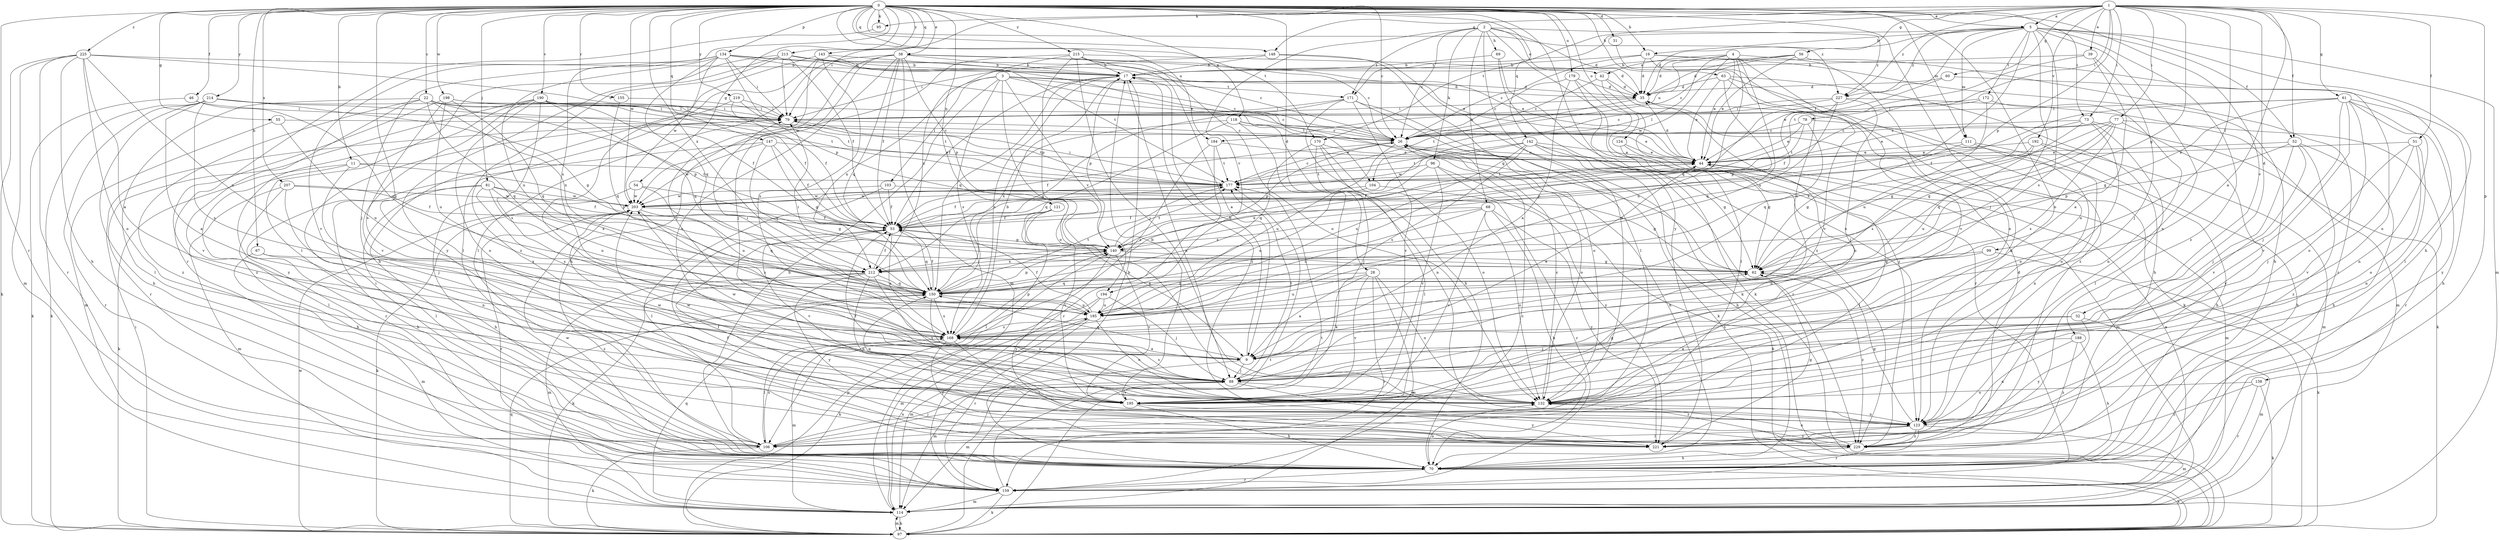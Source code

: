 strict digraph  {
0;
1;
2;
3;
4;
5;
9;
11;
16;
17;
22;
26;
28;
31;
32;
35;
38;
39;
42;
44;
46;
51;
52;
53;
54;
55;
56;
60;
61;
62;
63;
67;
68;
69;
70;
73;
77;
78;
79;
81;
88;
95;
96;
97;
99;
103;
104;
106;
111;
114;
118;
121;
123;
124;
132;
134;
138;
140;
142;
143;
147;
148;
150;
155;
159;
168;
170;
171;
172;
177;
179;
184;
185;
188;
190;
192;
194;
195;
198;
203;
207;
212;
213;
214;
215;
219;
221;
225;
227;
229;
0 -> 5  [label=a];
0 -> 11  [label=b];
0 -> 16  [label=b];
0 -> 22  [label=c];
0 -> 26  [label=c];
0 -> 28  [label=d];
0 -> 31  [label=d];
0 -> 38  [label=e];
0 -> 46  [label=f];
0 -> 54  [label=g];
0 -> 55  [label=g];
0 -> 63  [label=h];
0 -> 67  [label=h];
0 -> 73  [label=i];
0 -> 81  [label=j];
0 -> 88  [label=j];
0 -> 95  [label=k];
0 -> 111  [label=m];
0 -> 118  [label=n];
0 -> 121  [label=n];
0 -> 123  [label=n];
0 -> 124  [label=o];
0 -> 132  [label=o];
0 -> 134  [label=p];
0 -> 142  [label=q];
0 -> 143  [label=q];
0 -> 147  [label=q];
0 -> 148  [label=q];
0 -> 155  [label=r];
0 -> 159  [label=r];
0 -> 168  [label=s];
0 -> 170  [label=t];
0 -> 179  [label=u];
0 -> 184  [label=u];
0 -> 188  [label=v];
0 -> 190  [label=v];
0 -> 198  [label=w];
0 -> 203  [label=w];
0 -> 207  [label=x];
0 -> 212  [label=x];
0 -> 213  [label=y];
0 -> 214  [label=y];
0 -> 215  [label=y];
0 -> 219  [label=y];
0 -> 221  [label=y];
0 -> 225  [label=z];
0 -> 227  [label=z];
1 -> 5  [label=a];
1 -> 9  [label=a];
1 -> 32  [label=d];
1 -> 39  [label=e];
1 -> 51  [label=f];
1 -> 52  [label=f];
1 -> 56  [label=g];
1 -> 60  [label=g];
1 -> 61  [label=g];
1 -> 62  [label=g];
1 -> 73  [label=i];
1 -> 77  [label=i];
1 -> 78  [label=i];
1 -> 79  [label=i];
1 -> 95  [label=k];
1 -> 99  [label=l];
1 -> 138  [label=p];
1 -> 140  [label=p];
1 -> 148  [label=q];
1 -> 170  [label=t];
1 -> 192  [label=v];
1 -> 227  [label=z];
2 -> 26  [label=c];
2 -> 35  [label=d];
2 -> 42  [label=e];
2 -> 68  [label=h];
2 -> 69  [label=h];
2 -> 96  [label=k];
2 -> 123  [label=n];
2 -> 132  [label=o];
2 -> 171  [label=t];
2 -> 194  [label=v];
2 -> 227  [label=z];
3 -> 26  [label=c];
3 -> 35  [label=d];
3 -> 70  [label=h];
3 -> 103  [label=l];
3 -> 104  [label=l];
3 -> 132  [label=o];
3 -> 168  [label=s];
3 -> 171  [label=t];
3 -> 194  [label=v];
3 -> 212  [label=x];
4 -> 35  [label=d];
4 -> 42  [label=e];
4 -> 44  [label=e];
4 -> 104  [label=l];
4 -> 132  [label=o];
4 -> 150  [label=q];
4 -> 184  [label=u];
4 -> 185  [label=u];
4 -> 195  [label=v];
4 -> 203  [label=w];
5 -> 16  [label=b];
5 -> 35  [label=d];
5 -> 52  [label=f];
5 -> 53  [label=f];
5 -> 70  [label=h];
5 -> 88  [label=j];
5 -> 111  [label=m];
5 -> 114  [label=m];
5 -> 123  [label=n];
5 -> 168  [label=s];
5 -> 171  [label=t];
5 -> 172  [label=t];
5 -> 177  [label=t];
5 -> 227  [label=z];
5 -> 229  [label=z];
9 -> 17  [label=b];
9 -> 44  [label=e];
9 -> 88  [label=j];
9 -> 114  [label=m];
9 -> 150  [label=q];
11 -> 88  [label=j];
11 -> 97  [label=k];
11 -> 106  [label=l];
11 -> 140  [label=p];
11 -> 177  [label=t];
16 -> 17  [label=b];
16 -> 26  [label=c];
16 -> 35  [label=d];
16 -> 70  [label=h];
16 -> 159  [label=r];
16 -> 195  [label=v];
17 -> 35  [label=d];
17 -> 53  [label=f];
17 -> 123  [label=n];
17 -> 140  [label=p];
17 -> 150  [label=q];
17 -> 168  [label=s];
17 -> 229  [label=z];
22 -> 53  [label=f];
22 -> 79  [label=i];
22 -> 106  [label=l];
22 -> 140  [label=p];
22 -> 150  [label=q];
22 -> 195  [label=v];
22 -> 212  [label=x];
22 -> 229  [label=z];
26 -> 44  [label=e];
26 -> 53  [label=f];
26 -> 70  [label=h];
26 -> 132  [label=o];
26 -> 140  [label=p];
26 -> 185  [label=u];
28 -> 9  [label=a];
28 -> 114  [label=m];
28 -> 132  [label=o];
28 -> 150  [label=q];
28 -> 159  [label=r];
28 -> 185  [label=u];
28 -> 195  [label=v];
31 -> 9  [label=a];
32 -> 88  [label=j];
32 -> 114  [label=m];
32 -> 168  [label=s];
32 -> 221  [label=y];
35 -> 79  [label=i];
35 -> 132  [label=o];
35 -> 177  [label=t];
38 -> 17  [label=b];
38 -> 26  [label=c];
38 -> 44  [label=e];
38 -> 53  [label=f];
38 -> 70  [label=h];
38 -> 88  [label=j];
38 -> 106  [label=l];
38 -> 114  [label=m];
38 -> 132  [label=o];
38 -> 140  [label=p];
38 -> 150  [label=q];
39 -> 9  [label=a];
39 -> 17  [label=b];
39 -> 88  [label=j];
39 -> 177  [label=t];
42 -> 26  [label=c];
42 -> 35  [label=d];
42 -> 97  [label=k];
42 -> 159  [label=r];
44 -> 35  [label=d];
44 -> 106  [label=l];
44 -> 114  [label=m];
44 -> 177  [label=t];
46 -> 79  [label=i];
46 -> 97  [label=k];
46 -> 150  [label=q];
51 -> 44  [label=e];
51 -> 88  [label=j];
51 -> 123  [label=n];
51 -> 132  [label=o];
51 -> 195  [label=v];
52 -> 44  [label=e];
52 -> 70  [label=h];
52 -> 88  [label=j];
52 -> 140  [label=p];
52 -> 195  [label=v];
52 -> 229  [label=z];
53 -> 140  [label=p];
53 -> 150  [label=q];
53 -> 168  [label=s];
53 -> 195  [label=v];
54 -> 62  [label=g];
54 -> 70  [label=h];
54 -> 185  [label=u];
54 -> 203  [label=w];
55 -> 26  [label=c];
55 -> 159  [label=r];
55 -> 185  [label=u];
56 -> 17  [label=b];
56 -> 26  [label=c];
56 -> 35  [label=d];
56 -> 44  [label=e];
56 -> 132  [label=o];
60 -> 35  [label=d];
60 -> 44  [label=e];
60 -> 106  [label=l];
61 -> 53  [label=f];
61 -> 62  [label=g];
61 -> 70  [label=h];
61 -> 79  [label=i];
61 -> 88  [label=j];
61 -> 123  [label=n];
61 -> 132  [label=o];
61 -> 195  [label=v];
61 -> 221  [label=y];
62 -> 150  [label=q];
62 -> 229  [label=z];
63 -> 35  [label=d];
63 -> 44  [label=e];
63 -> 70  [label=h];
63 -> 123  [label=n];
63 -> 185  [label=u];
63 -> 229  [label=z];
67 -> 114  [label=m];
67 -> 212  [label=x];
67 -> 229  [label=z];
68 -> 53  [label=f];
68 -> 70  [label=h];
68 -> 132  [label=o];
68 -> 185  [label=u];
68 -> 195  [label=v];
68 -> 212  [label=x];
68 -> 221  [label=y];
69 -> 17  [label=b];
69 -> 97  [label=k];
69 -> 229  [label=z];
70 -> 17  [label=b];
70 -> 97  [label=k];
70 -> 132  [label=o];
70 -> 159  [label=r];
70 -> 203  [label=w];
73 -> 26  [label=c];
73 -> 62  [label=g];
73 -> 97  [label=k];
73 -> 106  [label=l];
73 -> 132  [label=o];
73 -> 168  [label=s];
77 -> 26  [label=c];
77 -> 44  [label=e];
77 -> 62  [label=g];
77 -> 150  [label=q];
77 -> 159  [label=r];
77 -> 168  [label=s];
77 -> 212  [label=x];
77 -> 221  [label=y];
78 -> 26  [label=c];
78 -> 44  [label=e];
78 -> 132  [label=o];
78 -> 150  [label=q];
78 -> 177  [label=t];
79 -> 26  [label=c];
79 -> 177  [label=t];
81 -> 53  [label=f];
81 -> 70  [label=h];
81 -> 106  [label=l];
81 -> 168  [label=s];
81 -> 185  [label=u];
81 -> 203  [label=w];
81 -> 212  [label=x];
88 -> 114  [label=m];
88 -> 132  [label=o];
88 -> 168  [label=s];
88 -> 177  [label=t];
88 -> 195  [label=v];
88 -> 203  [label=w];
88 -> 229  [label=z];
95 -> 159  [label=r];
96 -> 53  [label=f];
96 -> 97  [label=k];
96 -> 177  [label=t];
96 -> 195  [label=v];
96 -> 221  [label=y];
97 -> 79  [label=i];
97 -> 114  [label=m];
97 -> 140  [label=p];
97 -> 150  [label=q];
97 -> 177  [label=t];
97 -> 203  [label=w];
99 -> 62  [label=g];
99 -> 97  [label=k];
99 -> 185  [label=u];
103 -> 53  [label=f];
103 -> 62  [label=g];
103 -> 106  [label=l];
103 -> 203  [label=w];
104 -> 159  [label=r];
104 -> 185  [label=u];
104 -> 203  [label=w];
106 -> 79  [label=i];
106 -> 88  [label=j];
106 -> 97  [label=k];
106 -> 168  [label=s];
111 -> 44  [label=e];
111 -> 62  [label=g];
111 -> 70  [label=h];
111 -> 123  [label=n];
114 -> 97  [label=k];
114 -> 150  [label=q];
114 -> 185  [label=u];
118 -> 26  [label=c];
118 -> 44  [label=e];
118 -> 97  [label=k];
118 -> 123  [label=n];
118 -> 150  [label=q];
118 -> 212  [label=x];
121 -> 9  [label=a];
121 -> 53  [label=f];
121 -> 106  [label=l];
121 -> 195  [label=v];
123 -> 53  [label=f];
123 -> 62  [label=g];
123 -> 106  [label=l];
123 -> 114  [label=m];
123 -> 159  [label=r];
123 -> 221  [label=y];
123 -> 229  [label=z];
124 -> 44  [label=e];
124 -> 62  [label=g];
124 -> 114  [label=m];
132 -> 26  [label=c];
132 -> 53  [label=f];
132 -> 123  [label=n];
132 -> 203  [label=w];
134 -> 17  [label=b];
134 -> 26  [label=c];
134 -> 44  [label=e];
134 -> 79  [label=i];
134 -> 88  [label=j];
134 -> 140  [label=p];
134 -> 150  [label=q];
134 -> 185  [label=u];
134 -> 195  [label=v];
134 -> 203  [label=w];
138 -> 97  [label=k];
138 -> 132  [label=o];
138 -> 159  [label=r];
138 -> 229  [label=z];
140 -> 62  [label=g];
140 -> 177  [label=t];
140 -> 195  [label=v];
140 -> 212  [label=x];
140 -> 221  [label=y];
142 -> 44  [label=e];
142 -> 62  [label=g];
142 -> 70  [label=h];
142 -> 168  [label=s];
142 -> 177  [label=t];
142 -> 185  [label=u];
142 -> 203  [label=w];
142 -> 229  [label=z];
143 -> 17  [label=b];
143 -> 70  [label=h];
143 -> 88  [label=j];
143 -> 106  [label=l];
143 -> 168  [label=s];
143 -> 177  [label=t];
147 -> 44  [label=e];
147 -> 53  [label=f];
147 -> 62  [label=g];
147 -> 150  [label=q];
147 -> 159  [label=r];
147 -> 203  [label=w];
148 -> 17  [label=b];
148 -> 79  [label=i];
148 -> 97  [label=k];
148 -> 106  [label=l];
150 -> 53  [label=f];
150 -> 79  [label=i];
150 -> 132  [label=o];
150 -> 140  [label=p];
150 -> 168  [label=s];
150 -> 177  [label=t];
150 -> 185  [label=u];
155 -> 79  [label=i];
155 -> 150  [label=q];
159 -> 26  [label=c];
159 -> 44  [label=e];
159 -> 97  [label=k];
159 -> 114  [label=m];
159 -> 177  [label=t];
168 -> 9  [label=a];
168 -> 17  [label=b];
168 -> 106  [label=l];
168 -> 114  [label=m];
168 -> 140  [label=p];
168 -> 221  [label=y];
168 -> 229  [label=z];
170 -> 44  [label=e];
170 -> 88  [label=j];
170 -> 106  [label=l];
170 -> 132  [label=o];
170 -> 150  [label=q];
171 -> 70  [label=h];
171 -> 79  [label=i];
171 -> 97  [label=k];
171 -> 132  [label=o];
171 -> 150  [label=q];
171 -> 195  [label=v];
172 -> 53  [label=f];
172 -> 79  [label=i];
172 -> 123  [label=n];
172 -> 185  [label=u];
177 -> 26  [label=c];
177 -> 53  [label=f];
177 -> 79  [label=i];
177 -> 203  [label=w];
179 -> 9  [label=a];
179 -> 26  [label=c];
179 -> 35  [label=d];
179 -> 106  [label=l];
179 -> 229  [label=z];
184 -> 44  [label=e];
184 -> 159  [label=r];
184 -> 168  [label=s];
184 -> 177  [label=t];
185 -> 53  [label=f];
185 -> 79  [label=i];
185 -> 114  [label=m];
185 -> 132  [label=o];
185 -> 159  [label=r];
185 -> 168  [label=s];
188 -> 9  [label=a];
188 -> 70  [label=h];
188 -> 123  [label=n];
188 -> 229  [label=z];
190 -> 26  [label=c];
190 -> 53  [label=f];
190 -> 79  [label=i];
190 -> 132  [label=o];
190 -> 150  [label=q];
190 -> 159  [label=r];
190 -> 168  [label=s];
190 -> 195  [label=v];
190 -> 221  [label=y];
192 -> 44  [label=e];
192 -> 70  [label=h];
192 -> 114  [label=m];
192 -> 140  [label=p];
192 -> 185  [label=u];
194 -> 88  [label=j];
194 -> 97  [label=k];
194 -> 114  [label=m];
194 -> 185  [label=u];
195 -> 17  [label=b];
195 -> 62  [label=g];
195 -> 70  [label=h];
195 -> 150  [label=q];
195 -> 203  [label=w];
195 -> 221  [label=y];
198 -> 79  [label=i];
198 -> 150  [label=q];
198 -> 168  [label=s];
198 -> 177  [label=t];
198 -> 185  [label=u];
198 -> 229  [label=z];
203 -> 53  [label=f];
203 -> 97  [label=k];
203 -> 150  [label=q];
203 -> 159  [label=r];
203 -> 168  [label=s];
207 -> 53  [label=f];
207 -> 70  [label=h];
207 -> 114  [label=m];
207 -> 123  [label=n];
207 -> 203  [label=w];
212 -> 44  [label=e];
212 -> 53  [label=f];
212 -> 97  [label=k];
212 -> 114  [label=m];
212 -> 123  [label=n];
212 -> 150  [label=q];
212 -> 195  [label=v];
212 -> 221  [label=y];
213 -> 17  [label=b];
213 -> 44  [label=e];
213 -> 53  [label=f];
213 -> 62  [label=g];
213 -> 79  [label=i];
213 -> 106  [label=l];
213 -> 221  [label=y];
213 -> 229  [label=z];
214 -> 9  [label=a];
214 -> 62  [label=g];
214 -> 70  [label=h];
214 -> 79  [label=i];
214 -> 97  [label=k];
214 -> 114  [label=m];
214 -> 168  [label=s];
214 -> 177  [label=t];
215 -> 9  [label=a];
215 -> 17  [label=b];
215 -> 35  [label=d];
215 -> 88  [label=j];
215 -> 132  [label=o];
215 -> 140  [label=p];
215 -> 203  [label=w];
215 -> 212  [label=x];
219 -> 9  [label=a];
219 -> 53  [label=f];
219 -> 79  [label=i];
219 -> 177  [label=t];
221 -> 53  [label=f];
221 -> 62  [label=g];
225 -> 9  [label=a];
225 -> 17  [label=b];
225 -> 26  [label=c];
225 -> 70  [label=h];
225 -> 97  [label=k];
225 -> 114  [label=m];
225 -> 132  [label=o];
225 -> 159  [label=r];
225 -> 185  [label=u];
227 -> 26  [label=c];
227 -> 79  [label=i];
227 -> 88  [label=j];
227 -> 114  [label=m];
227 -> 140  [label=p];
227 -> 150  [label=q];
229 -> 35  [label=d];
229 -> 70  [label=h];
229 -> 132  [label=o];
}
